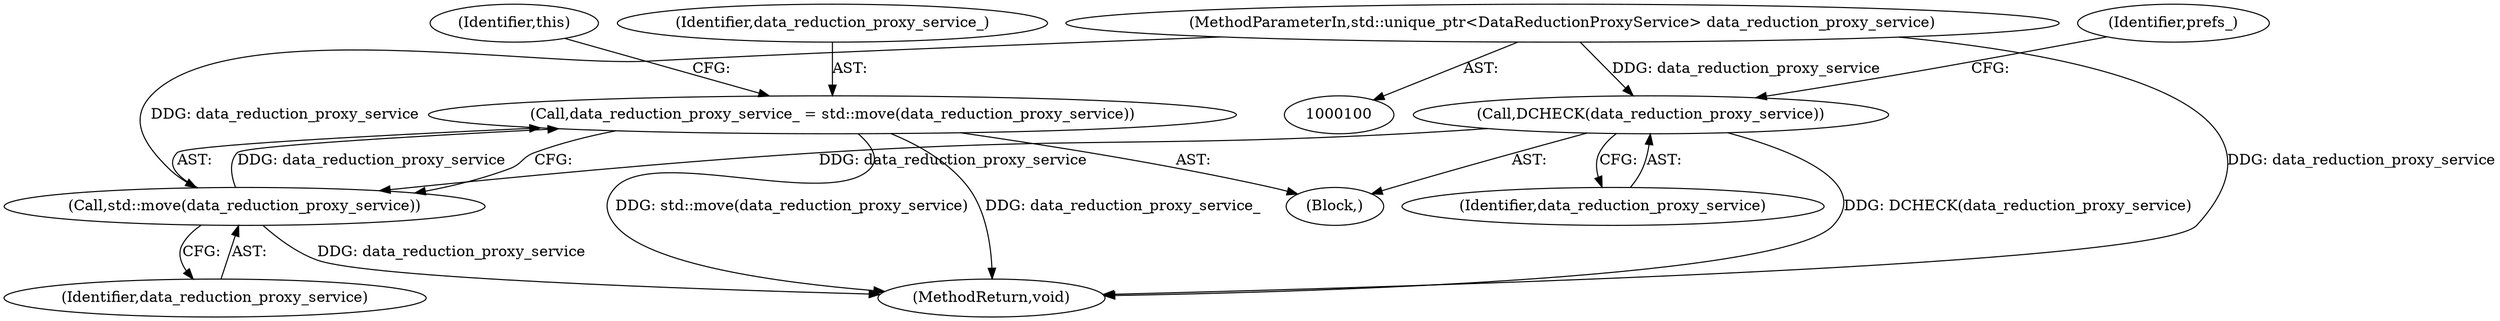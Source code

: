 digraph "0_Chrome_c995d4fe5e96f4d6d4a88b7867279b08e72d2579_4@API" {
"1000121" [label="(Call,data_reduction_proxy_service_ = std::move(data_reduction_proxy_service))"];
"1000123" [label="(Call,std::move(data_reduction_proxy_service))"];
"1000113" [label="(Call,DCHECK(data_reduction_proxy_service))"];
"1000103" [label="(MethodParameterIn,std::unique_ptr<DataReductionProxyService> data_reduction_proxy_service)"];
"1000116" [label="(Identifier,prefs_)"];
"1000121" [label="(Call,data_reduction_proxy_service_ = std::move(data_reduction_proxy_service))"];
"1000122" [label="(Identifier,data_reduction_proxy_service_)"];
"1000103" [label="(MethodParameterIn,std::unique_ptr<DataReductionProxyService> data_reduction_proxy_service)"];
"1000124" [label="(Identifier,data_reduction_proxy_service)"];
"1000113" [label="(Call,DCHECK(data_reduction_proxy_service))"];
"1000126" [label="(Identifier,this)"];
"1000104" [label="(Block,)"];
"1000145" [label="(MethodReturn,void)"];
"1000123" [label="(Call,std::move(data_reduction_proxy_service))"];
"1000114" [label="(Identifier,data_reduction_proxy_service)"];
"1000121" -> "1000104"  [label="AST: "];
"1000121" -> "1000123"  [label="CFG: "];
"1000122" -> "1000121"  [label="AST: "];
"1000123" -> "1000121"  [label="AST: "];
"1000126" -> "1000121"  [label="CFG: "];
"1000121" -> "1000145"  [label="DDG: std::move(data_reduction_proxy_service)"];
"1000121" -> "1000145"  [label="DDG: data_reduction_proxy_service_"];
"1000123" -> "1000121"  [label="DDG: data_reduction_proxy_service"];
"1000123" -> "1000124"  [label="CFG: "];
"1000124" -> "1000123"  [label="AST: "];
"1000123" -> "1000145"  [label="DDG: data_reduction_proxy_service"];
"1000113" -> "1000123"  [label="DDG: data_reduction_proxy_service"];
"1000103" -> "1000123"  [label="DDG: data_reduction_proxy_service"];
"1000113" -> "1000104"  [label="AST: "];
"1000113" -> "1000114"  [label="CFG: "];
"1000114" -> "1000113"  [label="AST: "];
"1000116" -> "1000113"  [label="CFG: "];
"1000113" -> "1000145"  [label="DDG: DCHECK(data_reduction_proxy_service)"];
"1000103" -> "1000113"  [label="DDG: data_reduction_proxy_service"];
"1000103" -> "1000100"  [label="AST: "];
"1000103" -> "1000145"  [label="DDG: data_reduction_proxy_service"];
}
